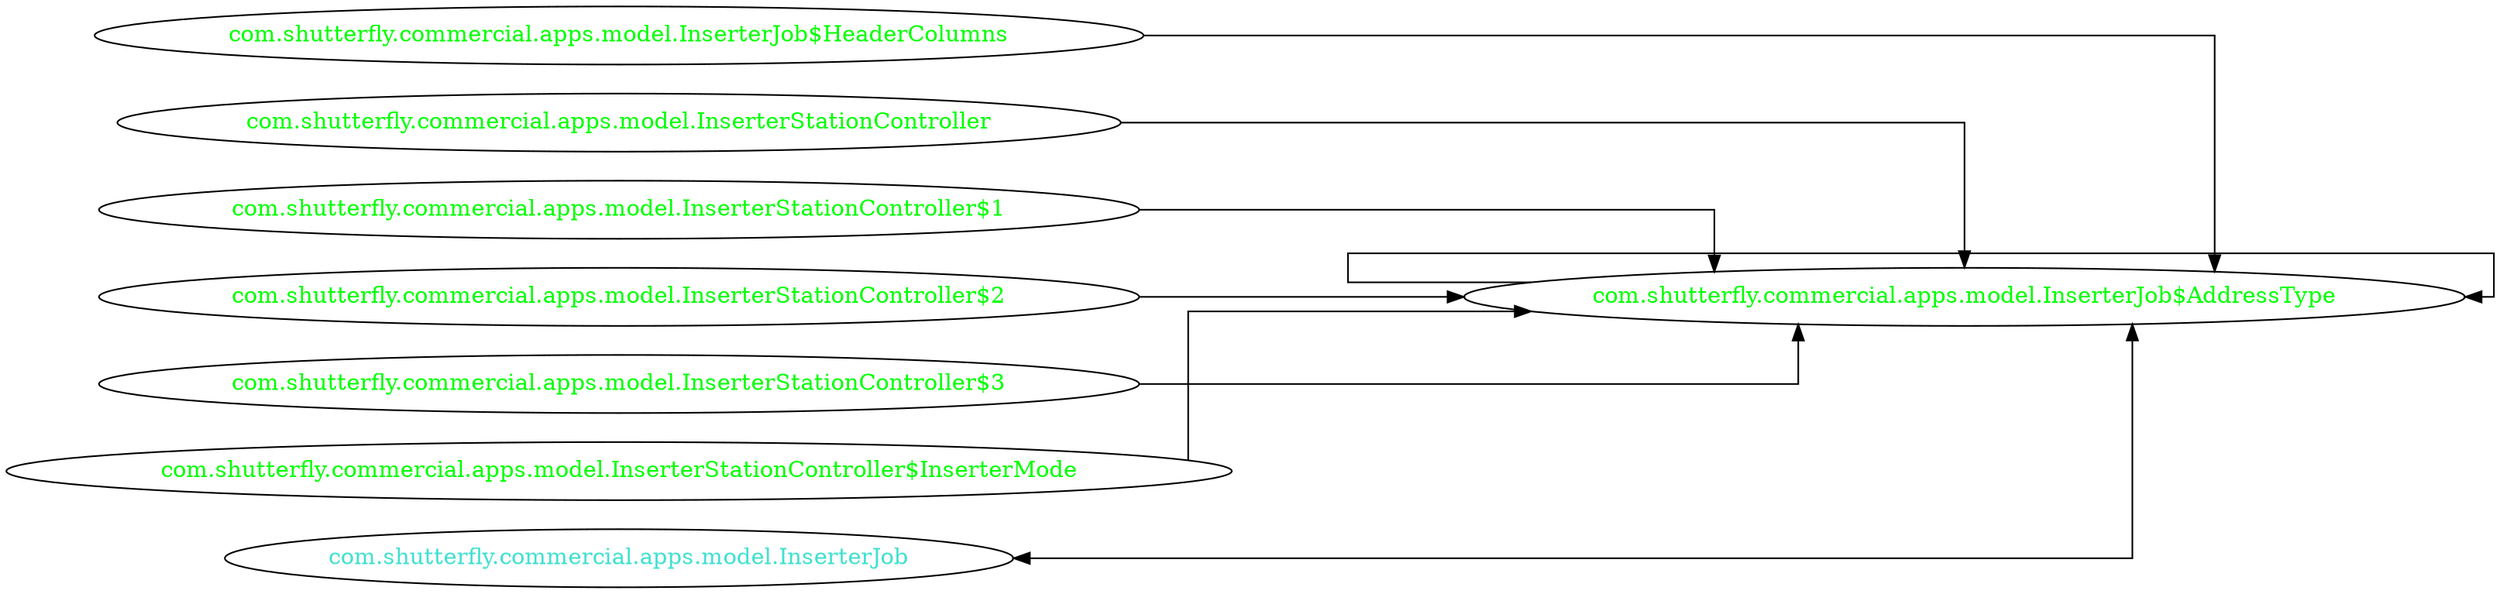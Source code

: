 digraph dependencyGraph {
 concentrate=true;
 ranksep="2.0";
 rankdir="LR"; 
 splines="ortho";
"com.shutterfly.commercial.apps.model.InserterJob$AddressType" [fontcolor="red"];
"com.shutterfly.commercial.apps.model.InserterJob$HeaderColumns" [ fontcolor="green" ];
"com.shutterfly.commercial.apps.model.InserterJob$HeaderColumns"->"com.shutterfly.commercial.apps.model.InserterJob$AddressType";
"com.shutterfly.commercial.apps.model.InserterJob$AddressType" [ fontcolor="green" ];
"com.shutterfly.commercial.apps.model.InserterJob$AddressType"->"com.shutterfly.commercial.apps.model.InserterJob$AddressType";
"com.shutterfly.commercial.apps.model.InserterStationController" [ fontcolor="green" ];
"com.shutterfly.commercial.apps.model.InserterStationController"->"com.shutterfly.commercial.apps.model.InserterJob$AddressType";
"com.shutterfly.commercial.apps.model.InserterStationController$1" [ fontcolor="green" ];
"com.shutterfly.commercial.apps.model.InserterStationController$1"->"com.shutterfly.commercial.apps.model.InserterJob$AddressType";
"com.shutterfly.commercial.apps.model.InserterStationController$2" [ fontcolor="green" ];
"com.shutterfly.commercial.apps.model.InserterStationController$2"->"com.shutterfly.commercial.apps.model.InserterJob$AddressType";
"com.shutterfly.commercial.apps.model.InserterStationController$3" [ fontcolor="green" ];
"com.shutterfly.commercial.apps.model.InserterStationController$3"->"com.shutterfly.commercial.apps.model.InserterJob$AddressType";
"com.shutterfly.commercial.apps.model.InserterStationController$InserterMode" [ fontcolor="green" ];
"com.shutterfly.commercial.apps.model.InserterStationController$InserterMode"->"com.shutterfly.commercial.apps.model.InserterJob$AddressType";
"com.shutterfly.commercial.apps.model.InserterJob" [ fontcolor="turquoise" ];
"com.shutterfly.commercial.apps.model.InserterJob"->"com.shutterfly.commercial.apps.model.InserterJob$AddressType" [dir=both];
}